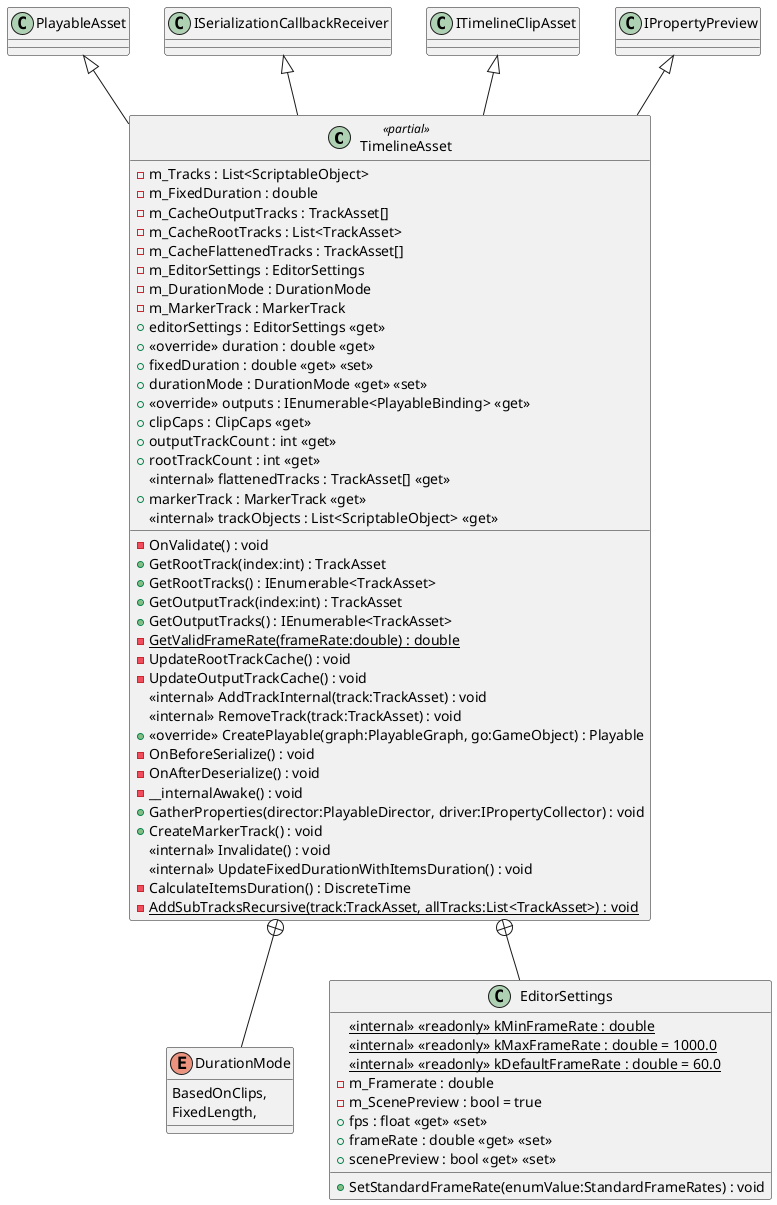 @startuml
class TimelineAsset <<partial>> {
    - m_Tracks : List<ScriptableObject>
    - m_FixedDuration : double
    - m_CacheOutputTracks : TrackAsset[]
    - m_CacheRootTracks : List<TrackAsset>
    - m_CacheFlattenedTracks : TrackAsset[]
    - m_EditorSettings : EditorSettings
    - m_DurationMode : DurationMode
    - m_MarkerTrack : MarkerTrack
    + editorSettings : EditorSettings <<get>>
    + <<override>> duration : double <<get>>
    + fixedDuration : double <<get>> <<set>>
    + durationMode : DurationMode <<get>> <<set>>
    + <<override>> outputs : IEnumerable<PlayableBinding> <<get>>
    + clipCaps : ClipCaps <<get>>
    + outputTrackCount : int <<get>>
    + rootTrackCount : int <<get>>
    - OnValidate() : void
    + GetRootTrack(index:int) : TrackAsset
    + GetRootTracks() : IEnumerable<TrackAsset>
    + GetOutputTrack(index:int) : TrackAsset
    + GetOutputTracks() : IEnumerable<TrackAsset>
    {static} - GetValidFrameRate(frameRate:double) : double
    - UpdateRootTrackCache() : void
    - UpdateOutputTrackCache() : void
    <<internal>> flattenedTracks : TrackAsset[] <<get>>
    + markerTrack : MarkerTrack <<get>>
    <<internal>> trackObjects : List<ScriptableObject> <<get>>
    <<internal>> AddTrackInternal(track:TrackAsset) : void
    <<internal>> RemoveTrack(track:TrackAsset) : void
    + <<override>> CreatePlayable(graph:PlayableGraph, go:GameObject) : Playable
    - OnBeforeSerialize() : void
    - OnAfterDeserialize() : void
    - __internalAwake() : void
    + GatherProperties(director:PlayableDirector, driver:IPropertyCollector) : void
    + CreateMarkerTrack() : void
    <<internal>> Invalidate() : void
    <<internal>> UpdateFixedDurationWithItemsDuration() : void
    - CalculateItemsDuration() : DiscreteTime
    {static} - AddSubTracksRecursive(track:TrackAsset, allTracks:List<TrackAsset>) : void
}
enum DurationMode {
    BasedOnClips,
    FixedLength,
}
class EditorSettings {
    <<internal>> {static} <<readonly>> kMinFrameRate : double
    <<internal>> {static} <<readonly>> kMaxFrameRate : double = 1000.0
    <<internal>> {static} <<readonly>> kDefaultFrameRate : double = 60.0
    - m_Framerate : double
    - m_ScenePreview : bool = true
    + fps : float <<get>> <<set>>
    + frameRate : double <<get>> <<set>>
    + SetStandardFrameRate(enumValue:StandardFrameRates) : void
    + scenePreview : bool <<get>> <<set>>
}
PlayableAsset <|-- TimelineAsset
ISerializationCallbackReceiver <|-- TimelineAsset
ITimelineClipAsset <|-- TimelineAsset
IPropertyPreview <|-- TimelineAsset
TimelineAsset +-- DurationMode
TimelineAsset +-- EditorSettings
@enduml
